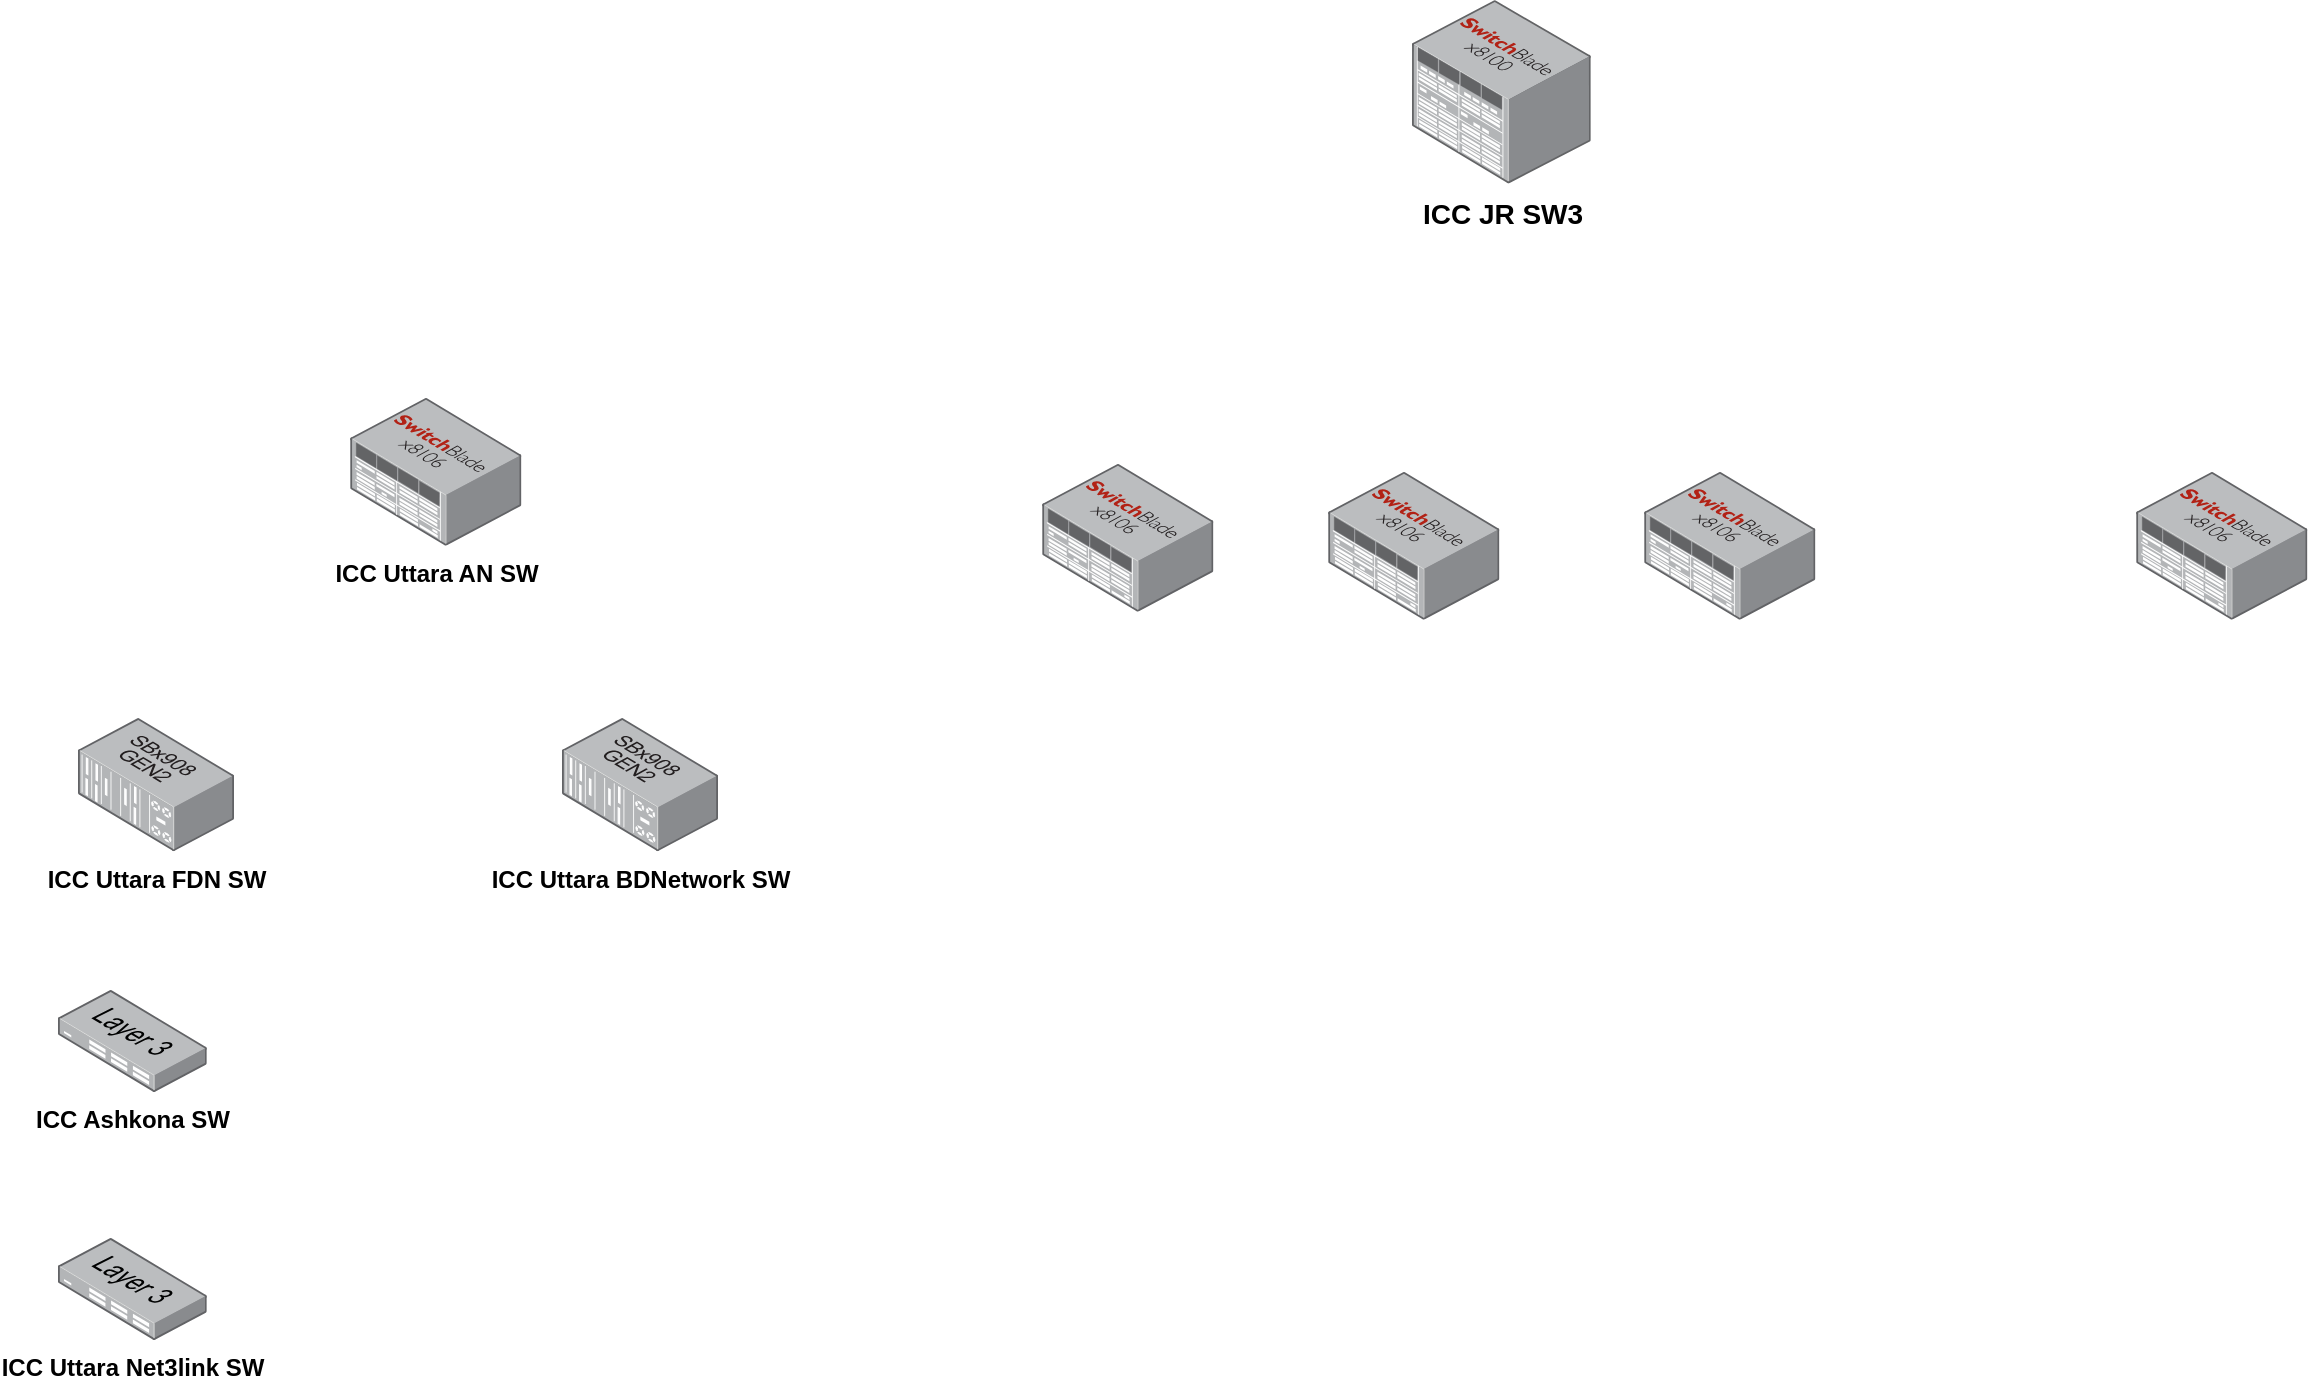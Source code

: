 <mxfile version="24.4.13" type="github">
  <diagram name="Page-1" id="oymyzgAdMH7DhDLPlfsh">
    <mxGraphModel dx="1520" dy="468" grid="0" gridSize="10" guides="1" tooltips="1" connect="1" arrows="1" fold="1" page="0" pageScale="1" pageWidth="850" pageHeight="1100" math="0" shadow="0">
      <root>
        <mxCell id="0" />
        <mxCell id="1" parent="0" />
        <mxCell id="rMVXhhpvCv358xQYykOc-1" value="&lt;b style=&quot;&quot;&gt;&lt;font style=&quot;font-size: 14px;&quot;&gt;ICC JR SW3&lt;/font&gt;&lt;/b&gt;" style="image;points=[];aspect=fixed;html=1;align=center;shadow=0;dashed=0;image=img/lib/allied_telesis/switch/Modular_Switch_SBx8112.svg;" vertex="1" parent="1">
          <mxGeometry x="354" y="141" width="89.4" height="91.8" as="geometry" />
        </mxCell>
        <mxCell id="rMVXhhpvCv358xQYykOc-2" value="&lt;b&gt;ICC Uttara AN SW&lt;/b&gt;" style="image;points=[];aspect=fixed;html=1;align=center;shadow=0;dashed=0;image=img/lib/allied_telesis/switch/Modular_Switch_SBx8106.svg;" vertex="1" parent="1">
          <mxGeometry x="-177" y="340" width="85.8" height="73.8" as="geometry" />
        </mxCell>
        <mxCell id="rMVXhhpvCv358xQYykOc-3" value="" style="image;points=[];aspect=fixed;html=1;align=center;shadow=0;dashed=0;image=img/lib/allied_telesis/switch/Modular_Switch_SBx8106.svg;" vertex="1" parent="1">
          <mxGeometry x="169" y="373" width="85.8" height="73.8" as="geometry" />
        </mxCell>
        <mxCell id="rMVXhhpvCv358xQYykOc-4" value="" style="image;points=[];aspect=fixed;html=1;align=center;shadow=0;dashed=0;image=img/lib/allied_telesis/switch/Modular_Switch_SBx8106.svg;" vertex="1" parent="1">
          <mxGeometry x="470" y="377" width="85.8" height="73.8" as="geometry" />
        </mxCell>
        <mxCell id="rMVXhhpvCv358xQYykOc-5" value="" style="image;points=[];aspect=fixed;html=1;align=center;shadow=0;dashed=0;image=img/lib/allied_telesis/switch/Modular_Switch_SBx8106.svg;" vertex="1" parent="1">
          <mxGeometry x="312" y="377" width="85.8" height="73.8" as="geometry" />
        </mxCell>
        <mxCell id="rMVXhhpvCv358xQYykOc-6" value="" style="image;points=[];aspect=fixed;html=1;align=center;shadow=0;dashed=0;image=img/lib/allied_telesis/switch/Modular_Switch_SBx8106.svg;" vertex="1" parent="1">
          <mxGeometry x="716" y="377" width="85.8" height="73.8" as="geometry" />
        </mxCell>
        <mxCell id="rMVXhhpvCv358xQYykOc-7" value="&lt;b&gt;ICC Uttara FDN SW&lt;/b&gt;" style="image;points=[];aspect=fixed;html=1;align=center;shadow=0;dashed=0;image=img/lib/allied_telesis/switch/Modular_Switch_SXx908GEN2.svg;" vertex="1" parent="1">
          <mxGeometry x="-313" y="500" width="78" height="66.6" as="geometry" />
        </mxCell>
        <mxCell id="rMVXhhpvCv358xQYykOc-8" value="&lt;b&gt;ICC Uttara BDNetwork SW&lt;/b&gt;" style="image;points=[];aspect=fixed;html=1;align=center;shadow=0;dashed=0;image=img/lib/allied_telesis/switch/Modular_Switch_SXx908GEN2.svg;" vertex="1" parent="1">
          <mxGeometry x="-71" y="500" width="78" height="66.6" as="geometry" />
        </mxCell>
        <mxCell id="rMVXhhpvCv358xQYykOc-11" value="&lt;b&gt;ICC Ashkona SW&lt;/b&gt;" style="image;points=[];aspect=fixed;html=1;align=center;shadow=0;dashed=0;image=img/lib/allied_telesis/switch/Switch_24_port_L3.svg;" vertex="1" parent="1">
          <mxGeometry x="-323" y="636" width="74.4" height="51" as="geometry" />
        </mxCell>
        <mxCell id="rMVXhhpvCv358xQYykOc-12" value="&lt;b&gt;ICC Uttara Net3link SW&lt;/b&gt;" style="image;points=[];aspect=fixed;html=1;align=center;shadow=0;dashed=0;image=img/lib/allied_telesis/switch/Switch_24_port_L3.svg;" vertex="1" parent="1">
          <mxGeometry x="-323" y="760" width="74.4" height="51" as="geometry" />
        </mxCell>
      </root>
    </mxGraphModel>
  </diagram>
</mxfile>
